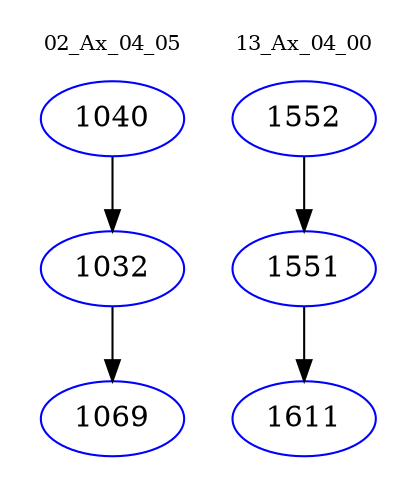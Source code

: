 digraph{
subgraph cluster_0 {
color = white
label = "02_Ax_04_05";
fontsize=10;
T0_1040 [label="1040", color="blue"]
T0_1040 -> T0_1032 [color="black"]
T0_1032 [label="1032", color="blue"]
T0_1032 -> T0_1069 [color="black"]
T0_1069 [label="1069", color="blue"]
}
subgraph cluster_1 {
color = white
label = "13_Ax_04_00";
fontsize=10;
T1_1552 [label="1552", color="blue"]
T1_1552 -> T1_1551 [color="black"]
T1_1551 [label="1551", color="blue"]
T1_1551 -> T1_1611 [color="black"]
T1_1611 [label="1611", color="blue"]
}
}
